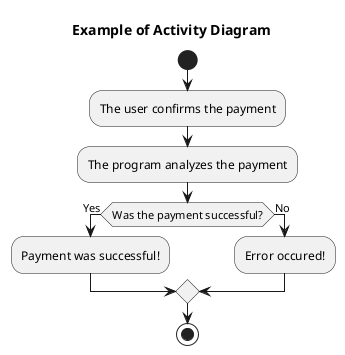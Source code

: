 @startuml

title Example of Activity Diagram 

start
:The user confirms the payment;
:The program analyzes the payment;
if (Was the payment successful?) then (Yes)
  :Payment was successful!;
else (No)
  :Error occured!;
endif
stop

@enduml
